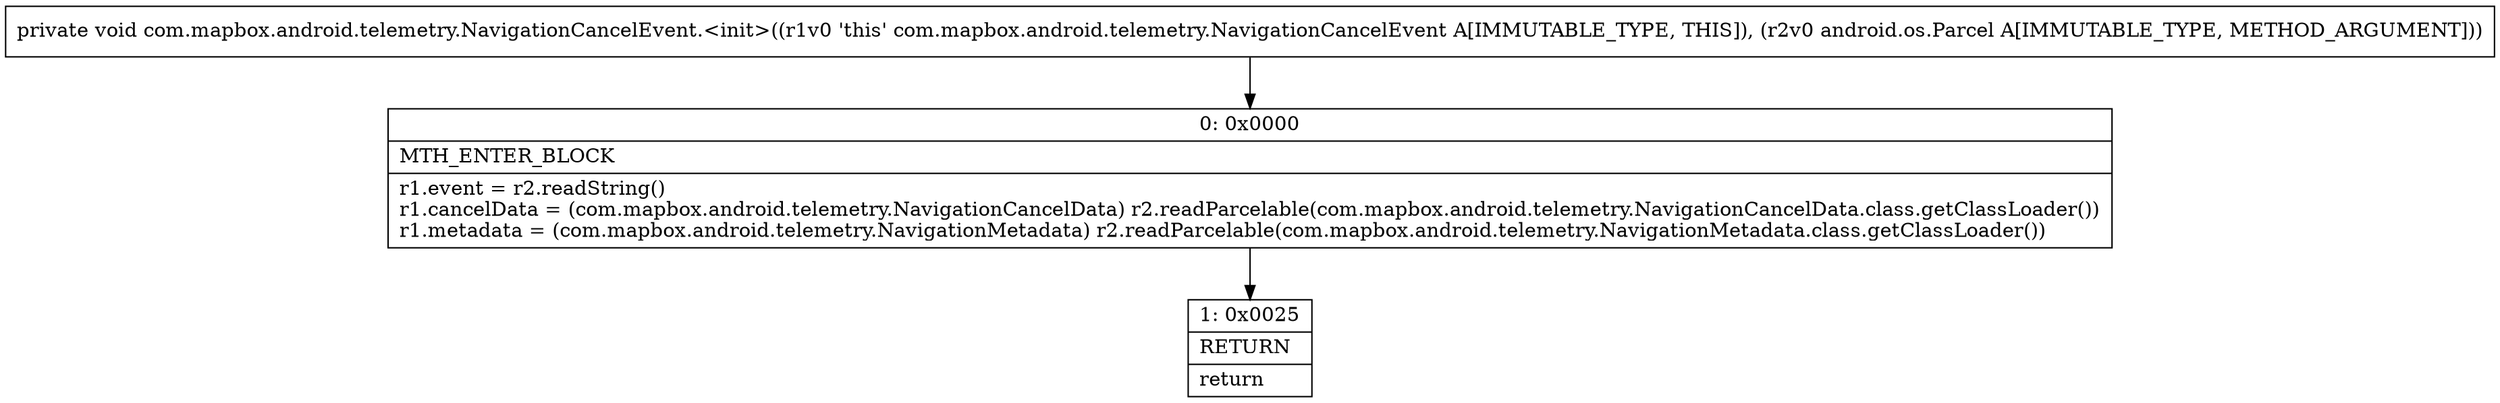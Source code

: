 digraph "CFG forcom.mapbox.android.telemetry.NavigationCancelEvent.\<init\>(Landroid\/os\/Parcel;)V" {
Node_0 [shape=record,label="{0\:\ 0x0000|MTH_ENTER_BLOCK\l|r1.event = r2.readString()\lr1.cancelData = (com.mapbox.android.telemetry.NavigationCancelData) r2.readParcelable(com.mapbox.android.telemetry.NavigationCancelData.class.getClassLoader())\lr1.metadata = (com.mapbox.android.telemetry.NavigationMetadata) r2.readParcelable(com.mapbox.android.telemetry.NavigationMetadata.class.getClassLoader())\l}"];
Node_1 [shape=record,label="{1\:\ 0x0025|RETURN\l|return\l}"];
MethodNode[shape=record,label="{private void com.mapbox.android.telemetry.NavigationCancelEvent.\<init\>((r1v0 'this' com.mapbox.android.telemetry.NavigationCancelEvent A[IMMUTABLE_TYPE, THIS]), (r2v0 android.os.Parcel A[IMMUTABLE_TYPE, METHOD_ARGUMENT])) }"];
MethodNode -> Node_0;
Node_0 -> Node_1;
}

